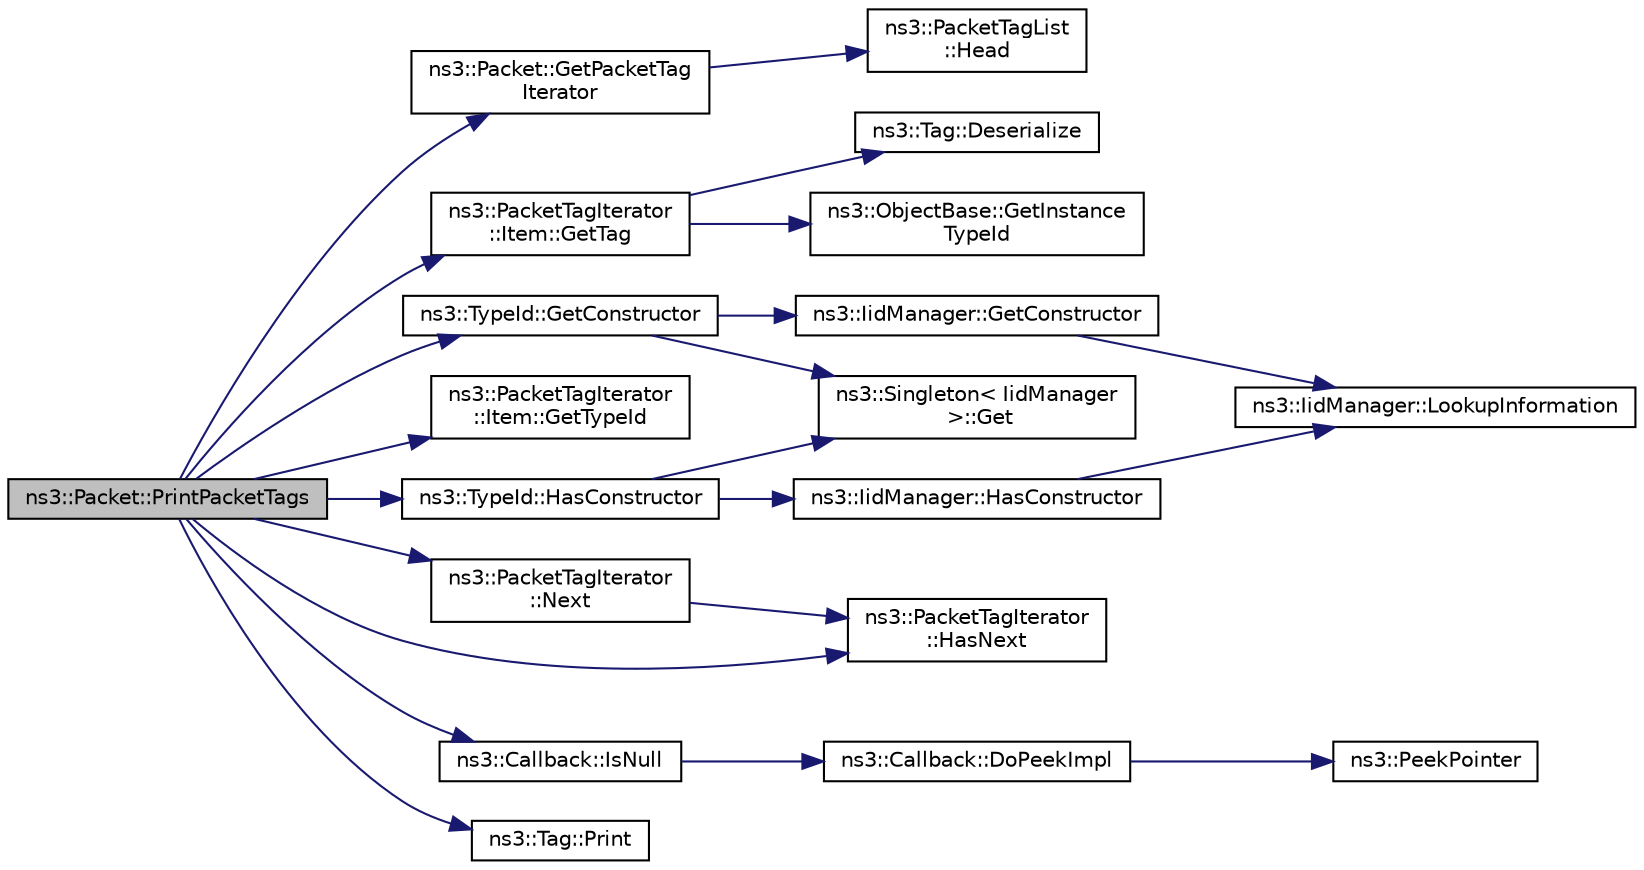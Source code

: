 digraph "ns3::Packet::PrintPacketTags"
{
 // LATEX_PDF_SIZE
  edge [fontname="Helvetica",fontsize="10",labelfontname="Helvetica",labelfontsize="10"];
  node [fontname="Helvetica",fontsize="10",shape=record];
  rankdir="LR";
  Node1 [label="ns3::Packet::PrintPacketTags",height=0.2,width=0.4,color="black", fillcolor="grey75", style="filled", fontcolor="black",tooltip="Print the list of packet tags."];
  Node1 -> Node2 [color="midnightblue",fontsize="10",style="solid",fontname="Helvetica"];
  Node2 [label="ns3::TypeId::GetConstructor",height=0.2,width=0.4,color="black", fillcolor="white", style="filled",URL="$classns3_1_1_type_id.html#a66b2628edf921fc88945ec8a8f3a1683",tooltip="Get the constructor callback."];
  Node2 -> Node3 [color="midnightblue",fontsize="10",style="solid",fontname="Helvetica"];
  Node3 [label="ns3::Singleton\< IidManager\l \>::Get",height=0.2,width=0.4,color="black", fillcolor="white", style="filled",URL="$classns3_1_1_singleton.html#a80a2cd3c25a27ea72add7a9f7a141ffa",tooltip="Get a pointer to the singleton instance."];
  Node2 -> Node4 [color="midnightblue",fontsize="10",style="solid",fontname="Helvetica"];
  Node4 [label="ns3::IidManager::GetConstructor",height=0.2,width=0.4,color="black", fillcolor="white", style="filled",URL="$classns3_1_1_iid_manager.html#a5222ca2d43248c46812b39b993eb2e08",tooltip="Get the constructor Callback of a type id."];
  Node4 -> Node5 [color="midnightblue",fontsize="10",style="solid",fontname="Helvetica"];
  Node5 [label="ns3::IidManager::LookupInformation",height=0.2,width=0.4,color="black", fillcolor="white", style="filled",URL="$classns3_1_1_iid_manager.html#a84af06b798b21fa700469a3ac5f65f3f",tooltip="Retrieve the information record for a type."];
  Node1 -> Node6 [color="midnightblue",fontsize="10",style="solid",fontname="Helvetica"];
  Node6 [label="ns3::Packet::GetPacketTag\lIterator",height=0.2,width=0.4,color="black", fillcolor="white", style="filled",URL="$classns3_1_1_packet.html#a6fff79c2deb7e11155c947a5625c1ce2",tooltip="Returns an object which can be used to iterate over the list of packet tags."];
  Node6 -> Node7 [color="midnightblue",fontsize="10",style="solid",fontname="Helvetica"];
  Node7 [label="ns3::PacketTagList\l::Head",height=0.2,width=0.4,color="black", fillcolor="white", style="filled",URL="$classns3_1_1_packet_tag_list.html#af1b8d56ad602a1e6fdeb79aea9e31fbe",tooltip=" "];
  Node1 -> Node8 [color="midnightblue",fontsize="10",style="solid",fontname="Helvetica"];
  Node8 [label="ns3::PacketTagIterator\l::Item::GetTag",height=0.2,width=0.4,color="black", fillcolor="white", style="filled",URL="$classns3_1_1_packet_tag_iterator_1_1_item.html#a7f685ad4e4714bf6ba5ff356c95e8c47",tooltip="Read the requested tag and store it in the user-provided tag instance."];
  Node8 -> Node9 [color="midnightblue",fontsize="10",style="solid",fontname="Helvetica"];
  Node9 [label="ns3::Tag::Deserialize",height=0.2,width=0.4,color="black", fillcolor="white", style="filled",URL="$classns3_1_1_tag.html#ae166b7f816bcbdef44dbeb636c9fa712",tooltip=" "];
  Node8 -> Node10 [color="midnightblue",fontsize="10",style="solid",fontname="Helvetica"];
  Node10 [label="ns3::ObjectBase::GetInstance\lTypeId",height=0.2,width=0.4,color="black", fillcolor="white", style="filled",URL="$classns3_1_1_object_base.html#abe5b43a6f5b99a92a4c3122db31f06fb",tooltip="Get the most derived TypeId for this Object."];
  Node1 -> Node11 [color="midnightblue",fontsize="10",style="solid",fontname="Helvetica"];
  Node11 [label="ns3::PacketTagIterator\l::Item::GetTypeId",height=0.2,width=0.4,color="black", fillcolor="white", style="filled",URL="$classns3_1_1_packet_tag_iterator_1_1_item.html#ac632eaa74b966939fe40268cb26823ee",tooltip=" "];
  Node1 -> Node12 [color="midnightblue",fontsize="10",style="solid",fontname="Helvetica"];
  Node12 [label="ns3::TypeId::HasConstructor",height=0.2,width=0.4,color="black", fillcolor="white", style="filled",URL="$classns3_1_1_type_id.html#a8d9eb9e6aafcb05908fdb0694ca9f839",tooltip="Check if this TypeId has a constructor."];
  Node12 -> Node3 [color="midnightblue",fontsize="10",style="solid",fontname="Helvetica"];
  Node12 -> Node13 [color="midnightblue",fontsize="10",style="solid",fontname="Helvetica"];
  Node13 [label="ns3::IidManager::HasConstructor",height=0.2,width=0.4,color="black", fillcolor="white", style="filled",URL="$classns3_1_1_iid_manager.html#aa4ee160398e4a1ff5de4324403e76f97",tooltip="Check if a type id has a constructor Callback."];
  Node13 -> Node5 [color="midnightblue",fontsize="10",style="solid",fontname="Helvetica"];
  Node1 -> Node14 [color="midnightblue",fontsize="10",style="solid",fontname="Helvetica"];
  Node14 [label="ns3::PacketTagIterator\l::HasNext",height=0.2,width=0.4,color="black", fillcolor="white", style="filled",URL="$classns3_1_1_packet_tag_iterator.html#ab5a09a0314a514396ff9840d8772017b",tooltip=" "];
  Node1 -> Node15 [color="midnightblue",fontsize="10",style="solid",fontname="Helvetica"];
  Node15 [label="ns3::Callback::IsNull",height=0.2,width=0.4,color="black", fillcolor="white", style="filled",URL="$classns3_1_1_callback.html#a42eb007ca42c35b96daa497d6d42d5f2",tooltip="Check for null implementation."];
  Node15 -> Node16 [color="midnightblue",fontsize="10",style="solid",fontname="Helvetica"];
  Node16 [label="ns3::Callback::DoPeekImpl",height=0.2,width=0.4,color="black", fillcolor="white", style="filled",URL="$classns3_1_1_callback.html#a82de10d58e899c61aec3867f9b1f2f33",tooltip=" "];
  Node16 -> Node17 [color="midnightblue",fontsize="10",style="solid",fontname="Helvetica"];
  Node17 [label="ns3::PeekPointer",height=0.2,width=0.4,color="black", fillcolor="white", style="filled",URL="$namespacens3.html#af2a7557fe9afdd98d8f6f8f6e412cf5a",tooltip=" "];
  Node1 -> Node18 [color="midnightblue",fontsize="10",style="solid",fontname="Helvetica"];
  Node18 [label="ns3::PacketTagIterator\l::Next",height=0.2,width=0.4,color="black", fillcolor="white", style="filled",URL="$classns3_1_1_packet_tag_iterator.html#a0bd06e173562fe9702931ae652dcfb43",tooltip=" "];
  Node18 -> Node14 [color="midnightblue",fontsize="10",style="solid",fontname="Helvetica"];
  Node1 -> Node19 [color="midnightblue",fontsize="10",style="solid",fontname="Helvetica"];
  Node19 [label="ns3::Tag::Print",height=0.2,width=0.4,color="black", fillcolor="white", style="filled",URL="$classns3_1_1_tag.html#acede040468ac809d0843e66e846ed8c4",tooltip=" "];
}
